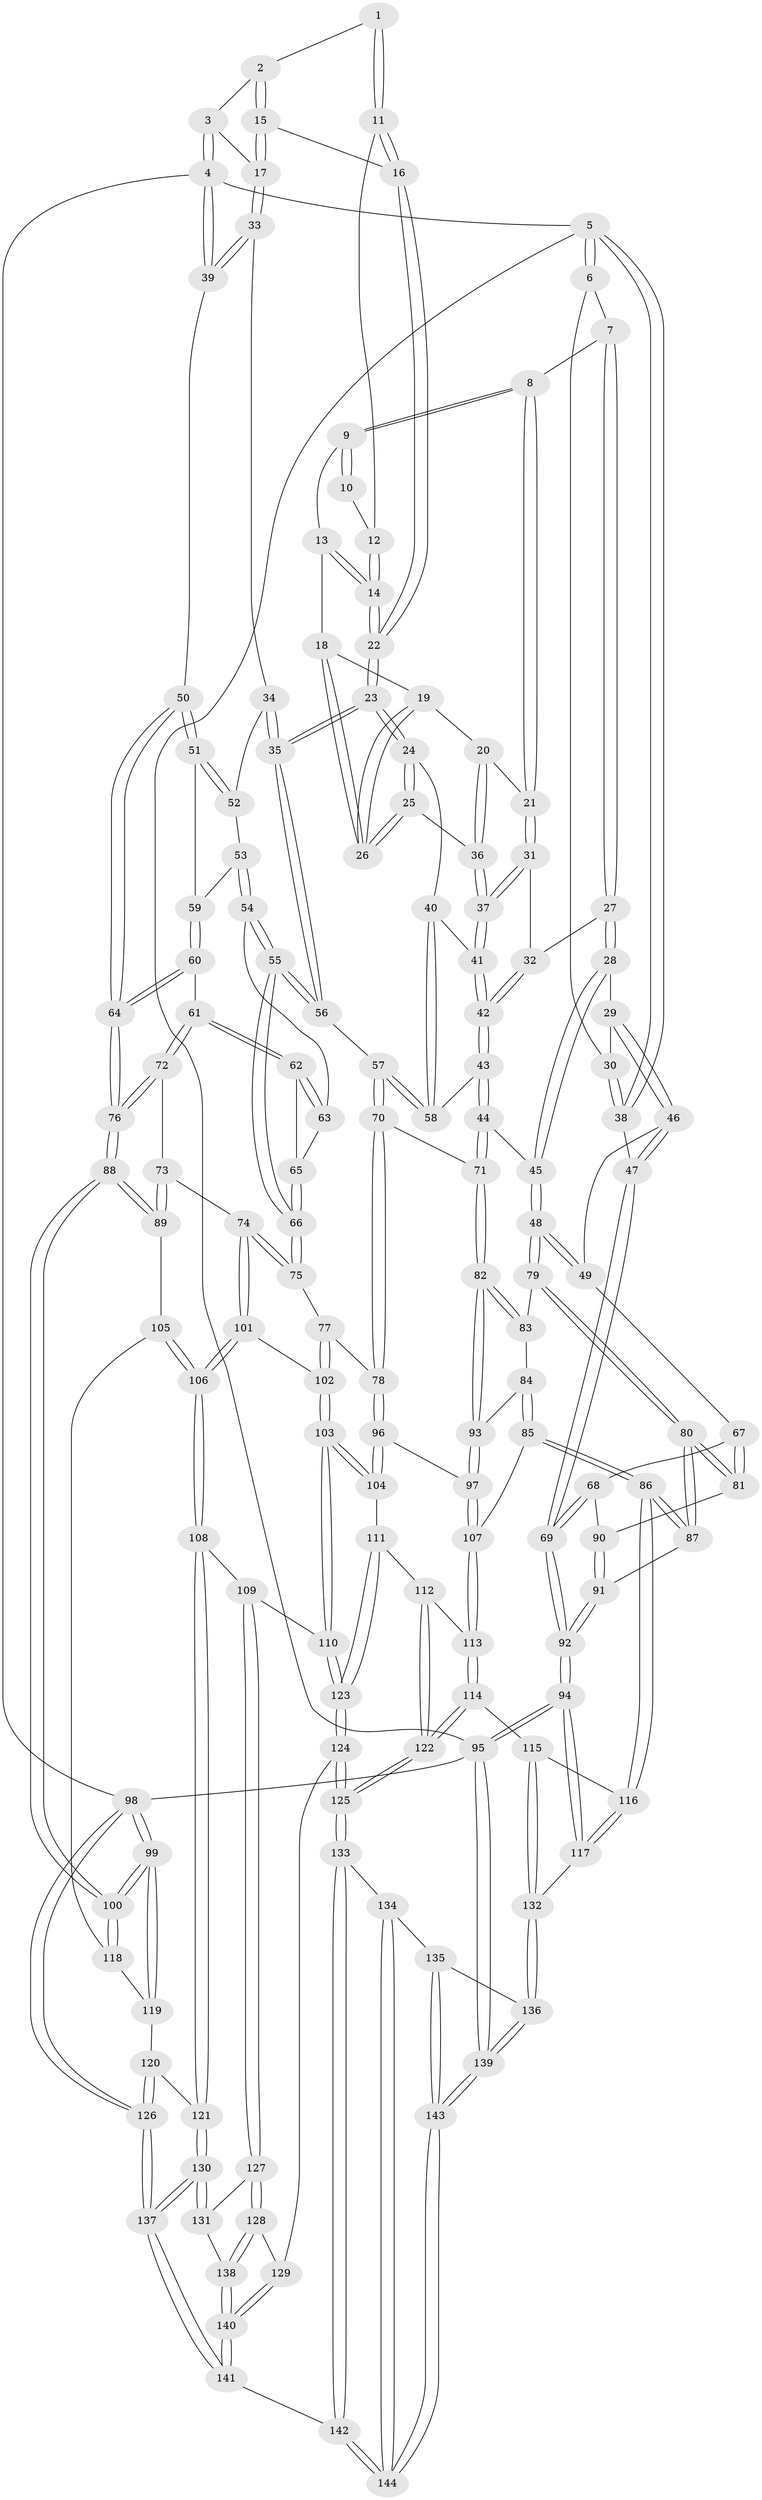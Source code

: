 // coarse degree distribution, {3: 0.11904761904761904, 4: 0.42857142857142855, 5: 0.39285714285714285, 2: 0.011904761904761904, 6: 0.03571428571428571, 7: 0.011904761904761904}
// Generated by graph-tools (version 1.1) at 2025/42/03/06/25 10:42:29]
// undirected, 144 vertices, 357 edges
graph export_dot {
graph [start="1"]
  node [color=gray90,style=filled];
  1 [pos="+0.8053677735112246+0"];
  2 [pos="+1+0"];
  3 [pos="+1+0"];
  4 [pos="+1+0"];
  5 [pos="+0+0"];
  6 [pos="+0.25195826086669054+0"];
  7 [pos="+0.29276582317601885+0"];
  8 [pos="+0.3515055531219022+0"];
  9 [pos="+0.5032292410451292+0"];
  10 [pos="+0.7311610753252775+0"];
  11 [pos="+0.7935742673028611+0.019302171942273322"];
  12 [pos="+0.7167645414885117+0.013206170554966836"];
  13 [pos="+0.5104873350028765+0"];
  14 [pos="+0.6271840327589742+0.09179509788737196"];
  15 [pos="+0.835652310081436+0.06788762500778975"];
  16 [pos="+0.7952900177051172+0.036467262327075395"];
  17 [pos="+0.8541884880431021+0.08318012899675467"];
  18 [pos="+0.5032559157641443+0"];
  19 [pos="+0.4690589902648586+0.0929572219079766"];
  20 [pos="+0.4165804219406356+0.10330963334815922"];
  21 [pos="+0.37384153290897965+0"];
  22 [pos="+0.6417007373722698+0.146245655524802"];
  23 [pos="+0.6384350658035768+0.1798042785478903"];
  24 [pos="+0.5738185882167987+0.1787677088212757"];
  25 [pos="+0.509695489327605+0.14064694946015918"];
  26 [pos="+0.5039325984970502+0.13278972647388476"];
  27 [pos="+0.2312558862773003+0.12361516415414264"];
  28 [pos="+0.2068912472735873+0.1429662031374106"];
  29 [pos="+0.15468219175566045+0.1476630181136218"];
  30 [pos="+0.08697918192418669+0.07827289529579516"];
  31 [pos="+0.339909777610093+0.12116369121975692"];
  32 [pos="+0.2587131057778258+0.13281723115943073"];
  33 [pos="+0.8898305454604046+0.1337117240374761"];
  34 [pos="+0.8861058609957722+0.14668972894894208"];
  35 [pos="+0.6502556966688061+0.1996098329194277"];
  36 [pos="+0.4033832197148589+0.14847555396554057"];
  37 [pos="+0.39375475698473944+0.15961763918515606"];
  38 [pos="+0+0.11812565294476407"];
  39 [pos="+1+0"];
  40 [pos="+0.47225334543985703+0.22531582045535306"];
  41 [pos="+0.3896967263845225+0.2557492623125247"];
  42 [pos="+0.37836844448394763+0.2719652985060305"];
  43 [pos="+0.37211923177121575+0.29138272940696514"];
  44 [pos="+0.35488379280242227+0.31153184796496786"];
  45 [pos="+0.2527309557085235+0.32873285286047293"];
  46 [pos="+0.05759833953135684+0.2732463908686012"];
  47 [pos="+0+0.2286395362911916"];
  48 [pos="+0.2416135850812451+0.33654304435956317"];
  49 [pos="+0.09513779178153661+0.3079437410028152"];
  50 [pos="+1+0.23847158514154293"];
  51 [pos="+1+0.21643868268401484"];
  52 [pos="+0.8916743387055996+0.16401988583097188"];
  53 [pos="+0.8947874434489506+0.22087080297735018"];
  54 [pos="+0.8226885191868407+0.2790399829377243"];
  55 [pos="+0.684277696002531+0.3039473143128641"];
  56 [pos="+0.6638564753660234+0.28362933553232106"];
  57 [pos="+0.5596305510560112+0.3506417576563254"];
  58 [pos="+0.5380662328672948+0.3425407650403292"];
  59 [pos="+0.9135102074954141+0.24390974438588647"];
  60 [pos="+0.9565971398252359+0.3335671804624192"];
  61 [pos="+0.9203737275405911+0.3603047002859509"];
  62 [pos="+0.9041033391414228+0.35643769315393903"];
  63 [pos="+0.8413497949245821+0.3033837193063142"];
  64 [pos="+1+0.36567545146735736"];
  65 [pos="+0.8342798422746889+0.3650441520088255"];
  66 [pos="+0.7273378570112488+0.40256746617856476"];
  67 [pos="+0.0852044301283996+0.39210117464820166"];
  68 [pos="+0.04426667482708691+0.4458621204721622"];
  69 [pos="+0+0.5317303772238742"];
  70 [pos="+0.5200203212771679+0.44178639418346327"];
  71 [pos="+0.39065992997624954+0.39946246944389335"];
  72 [pos="+0.9037666623802442+0.41951461815374913"];
  73 [pos="+0.8934555981468929+0.4383713150578354"];
  74 [pos="+0.7436051223685102+0.4439377587427933"];
  75 [pos="+0.7300508566886487+0.4192362533083974"];
  76 [pos="+1+0.5132582052262278"];
  77 [pos="+0.5948993834676037+0.48293975338129014"];
  78 [pos="+0.5251671550330693+0.46584064969246775"];
  79 [pos="+0.2311335401314175+0.40268592478721504"];
  80 [pos="+0.17874728165963719+0.47500926034575647"];
  81 [pos="+0.16251297404619958+0.46965191899856273"];
  82 [pos="+0.36850197745986446+0.47987949451776346"];
  83 [pos="+0.23904249505786532+0.4112860266479811"];
  84 [pos="+0.283394106738158+0.4840173672434133"];
  85 [pos="+0.24115560447444215+0.574312916112456"];
  86 [pos="+0.20140269566841232+0.5799665714337561"];
  87 [pos="+0.18984694295932408+0.5656863464397794"];
  88 [pos="+1+0.5724521902621821"];
  89 [pos="+0.9303481019555647+0.5319466332798596"];
  90 [pos="+0.09165684741583567+0.479441125234361"];
  91 [pos="+0.07267582054578926+0.5589504424579653"];
  92 [pos="+0+0.649064791303365"];
  93 [pos="+0.368004551611985+0.49109173348098945"];
  94 [pos="+0+0.7624254681482713"];
  95 [pos="+0+1"];
  96 [pos="+0.4865619701799655+0.5501964255977818"];
  97 [pos="+0.37199358340093475+0.504690862152828"];
  98 [pos="+1+1"];
  99 [pos="+1+0.7006822190190565"];
  100 [pos="+1+0.621069536477481"];
  101 [pos="+0.7513580927658987+0.5314264900389353"];
  102 [pos="+0.6320751462429378+0.5672698612819295"];
  103 [pos="+0.5623503460544217+0.6488146153130152"];
  104 [pos="+0.5011427012123646+0.6138896869495578"];
  105 [pos="+0.8229334789986669+0.5949289451867497"];
  106 [pos="+0.7987331567986207+0.6006937785004697"];
  107 [pos="+0.31684362910270963+0.5841020955995389"];
  108 [pos="+0.7812488902774694+0.6631014842354106"];
  109 [pos="+0.5979711179631074+0.700429895494828"];
  110 [pos="+0.5845118229157212+0.6887807810946617"];
  111 [pos="+0.46182157692785314+0.6348551437471854"];
  112 [pos="+0.41635286961688245+0.6435889287538029"];
  113 [pos="+0.35108824567471764+0.6366004928605712"];
  114 [pos="+0.2989743197149847+0.7371287479194748"];
  115 [pos="+0.2601752758038458+0.7393335190649495"];
  116 [pos="+0.1866477914840038+0.6491062657705554"];
  117 [pos="+0.002102824084196357+0.7505430111493127"];
  118 [pos="+0.8874654217004202+0.6313880151992598"];
  119 [pos="+0.9593120131658932+0.6990642605162292"];
  120 [pos="+0.9008249840018229+0.7223031894898302"];
  121 [pos="+0.8079580078611717+0.7325972102889826"];
  122 [pos="+0.3791366500344401+0.7988164943440539"];
  123 [pos="+0.43096546355571785+0.8062178780145316"];
  124 [pos="+0.4098114094738987+0.8353332118256753"];
  125 [pos="+0.40954082179504453+0.835377301866229"];
  126 [pos="+1+1"];
  127 [pos="+0.6054482228262376+0.7382927909936502"];
  128 [pos="+0.562024089877735+0.8180032609512482"];
  129 [pos="+0.43315315224068607+0.844583934786952"];
  130 [pos="+0.7982990411042528+0.85988412462768"];
  131 [pos="+0.6587182035184628+0.7971772760897733"];
  132 [pos="+0.1949891308361875+0.8300826156992527"];
  133 [pos="+0.3691413075201978+0.8915031974379892"];
  134 [pos="+0.3284351086676602+0.908451427624496"];
  135 [pos="+0.2652950126572369+0.898795295644875"];
  136 [pos="+0.20124822778382478+0.8507336365757158"];
  137 [pos="+0.9266826164376841+1"];
  138 [pos="+0.5963932754456748+0.9121239439415469"];
  139 [pos="+0+1"];
  140 [pos="+0.5983057289372501+0.9972921777938534"];
  141 [pos="+0.671935962664399+1"];
  142 [pos="+0.5153575853819381+1"];
  143 [pos="+0+1"];
  144 [pos="+0.2520577247488831+1"];
  1 -- 2;
  1 -- 11;
  1 -- 11;
  2 -- 3;
  2 -- 15;
  2 -- 15;
  3 -- 4;
  3 -- 4;
  3 -- 17;
  4 -- 5;
  4 -- 39;
  4 -- 39;
  4 -- 98;
  5 -- 6;
  5 -- 6;
  5 -- 38;
  5 -- 38;
  5 -- 95;
  6 -- 7;
  6 -- 30;
  7 -- 8;
  7 -- 27;
  7 -- 27;
  8 -- 9;
  8 -- 9;
  8 -- 21;
  8 -- 21;
  9 -- 10;
  9 -- 10;
  9 -- 13;
  10 -- 12;
  11 -- 12;
  11 -- 16;
  11 -- 16;
  12 -- 14;
  12 -- 14;
  13 -- 14;
  13 -- 14;
  13 -- 18;
  14 -- 22;
  14 -- 22;
  15 -- 16;
  15 -- 17;
  15 -- 17;
  16 -- 22;
  16 -- 22;
  17 -- 33;
  17 -- 33;
  18 -- 19;
  18 -- 26;
  18 -- 26;
  19 -- 20;
  19 -- 26;
  19 -- 26;
  20 -- 21;
  20 -- 36;
  20 -- 36;
  21 -- 31;
  21 -- 31;
  22 -- 23;
  22 -- 23;
  23 -- 24;
  23 -- 24;
  23 -- 35;
  23 -- 35;
  24 -- 25;
  24 -- 25;
  24 -- 40;
  25 -- 26;
  25 -- 26;
  25 -- 36;
  27 -- 28;
  27 -- 28;
  27 -- 32;
  28 -- 29;
  28 -- 45;
  28 -- 45;
  29 -- 30;
  29 -- 46;
  29 -- 46;
  30 -- 38;
  30 -- 38;
  31 -- 32;
  31 -- 37;
  31 -- 37;
  32 -- 42;
  32 -- 42;
  33 -- 34;
  33 -- 39;
  33 -- 39;
  34 -- 35;
  34 -- 35;
  34 -- 52;
  35 -- 56;
  35 -- 56;
  36 -- 37;
  36 -- 37;
  37 -- 41;
  37 -- 41;
  38 -- 47;
  39 -- 50;
  40 -- 41;
  40 -- 58;
  40 -- 58;
  41 -- 42;
  41 -- 42;
  42 -- 43;
  42 -- 43;
  43 -- 44;
  43 -- 44;
  43 -- 58;
  44 -- 45;
  44 -- 71;
  44 -- 71;
  45 -- 48;
  45 -- 48;
  46 -- 47;
  46 -- 47;
  46 -- 49;
  47 -- 69;
  47 -- 69;
  48 -- 49;
  48 -- 49;
  48 -- 79;
  48 -- 79;
  49 -- 67;
  50 -- 51;
  50 -- 51;
  50 -- 64;
  50 -- 64;
  51 -- 52;
  51 -- 52;
  51 -- 59;
  52 -- 53;
  53 -- 54;
  53 -- 54;
  53 -- 59;
  54 -- 55;
  54 -- 55;
  54 -- 63;
  55 -- 56;
  55 -- 56;
  55 -- 66;
  55 -- 66;
  56 -- 57;
  57 -- 58;
  57 -- 58;
  57 -- 70;
  57 -- 70;
  59 -- 60;
  59 -- 60;
  60 -- 61;
  60 -- 64;
  60 -- 64;
  61 -- 62;
  61 -- 62;
  61 -- 72;
  61 -- 72;
  62 -- 63;
  62 -- 63;
  62 -- 65;
  63 -- 65;
  64 -- 76;
  64 -- 76;
  65 -- 66;
  65 -- 66;
  66 -- 75;
  66 -- 75;
  67 -- 68;
  67 -- 81;
  67 -- 81;
  68 -- 69;
  68 -- 69;
  68 -- 90;
  69 -- 92;
  69 -- 92;
  70 -- 71;
  70 -- 78;
  70 -- 78;
  71 -- 82;
  71 -- 82;
  72 -- 73;
  72 -- 76;
  72 -- 76;
  73 -- 74;
  73 -- 89;
  73 -- 89;
  74 -- 75;
  74 -- 75;
  74 -- 101;
  74 -- 101;
  75 -- 77;
  76 -- 88;
  76 -- 88;
  77 -- 78;
  77 -- 102;
  77 -- 102;
  78 -- 96;
  78 -- 96;
  79 -- 80;
  79 -- 80;
  79 -- 83;
  80 -- 81;
  80 -- 81;
  80 -- 87;
  80 -- 87;
  81 -- 90;
  82 -- 83;
  82 -- 83;
  82 -- 93;
  82 -- 93;
  83 -- 84;
  84 -- 85;
  84 -- 85;
  84 -- 93;
  85 -- 86;
  85 -- 86;
  85 -- 107;
  86 -- 87;
  86 -- 87;
  86 -- 116;
  86 -- 116;
  87 -- 91;
  88 -- 89;
  88 -- 89;
  88 -- 100;
  88 -- 100;
  89 -- 105;
  90 -- 91;
  90 -- 91;
  91 -- 92;
  91 -- 92;
  92 -- 94;
  92 -- 94;
  93 -- 97;
  93 -- 97;
  94 -- 95;
  94 -- 95;
  94 -- 117;
  94 -- 117;
  95 -- 139;
  95 -- 139;
  95 -- 98;
  96 -- 97;
  96 -- 104;
  96 -- 104;
  97 -- 107;
  97 -- 107;
  98 -- 99;
  98 -- 99;
  98 -- 126;
  98 -- 126;
  99 -- 100;
  99 -- 100;
  99 -- 119;
  99 -- 119;
  100 -- 118;
  100 -- 118;
  101 -- 102;
  101 -- 106;
  101 -- 106;
  102 -- 103;
  102 -- 103;
  103 -- 104;
  103 -- 104;
  103 -- 110;
  103 -- 110;
  104 -- 111;
  105 -- 106;
  105 -- 106;
  105 -- 118;
  106 -- 108;
  106 -- 108;
  107 -- 113;
  107 -- 113;
  108 -- 109;
  108 -- 121;
  108 -- 121;
  109 -- 110;
  109 -- 127;
  109 -- 127;
  110 -- 123;
  110 -- 123;
  111 -- 112;
  111 -- 123;
  111 -- 123;
  112 -- 113;
  112 -- 122;
  112 -- 122;
  113 -- 114;
  113 -- 114;
  114 -- 115;
  114 -- 122;
  114 -- 122;
  115 -- 116;
  115 -- 132;
  115 -- 132;
  116 -- 117;
  116 -- 117;
  117 -- 132;
  118 -- 119;
  119 -- 120;
  120 -- 121;
  120 -- 126;
  120 -- 126;
  121 -- 130;
  121 -- 130;
  122 -- 125;
  122 -- 125;
  123 -- 124;
  123 -- 124;
  124 -- 125;
  124 -- 125;
  124 -- 129;
  125 -- 133;
  125 -- 133;
  126 -- 137;
  126 -- 137;
  127 -- 128;
  127 -- 128;
  127 -- 131;
  128 -- 129;
  128 -- 138;
  128 -- 138;
  129 -- 140;
  129 -- 140;
  130 -- 131;
  130 -- 131;
  130 -- 137;
  130 -- 137;
  131 -- 138;
  132 -- 136;
  132 -- 136;
  133 -- 134;
  133 -- 142;
  133 -- 142;
  134 -- 135;
  134 -- 144;
  134 -- 144;
  135 -- 136;
  135 -- 143;
  135 -- 143;
  136 -- 139;
  136 -- 139;
  137 -- 141;
  137 -- 141;
  138 -- 140;
  138 -- 140;
  139 -- 143;
  139 -- 143;
  140 -- 141;
  140 -- 141;
  141 -- 142;
  142 -- 144;
  142 -- 144;
  143 -- 144;
  143 -- 144;
}
